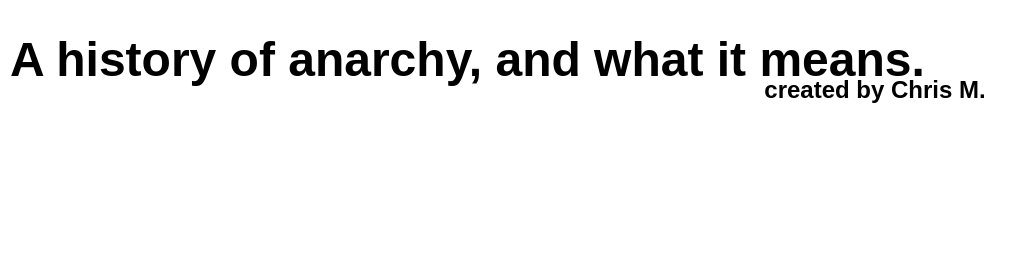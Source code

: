 <mxfile version="18.0.1" type="github">
  <diagram id="Wr9ieiFXXgjbIbM-0Co7" name="Page-1">
    <mxGraphModel dx="881" dy="521" grid="1" gridSize="10" guides="1" tooltips="1" connect="1" arrows="1" fold="1" page="1" pageScale="1" pageWidth="850" pageHeight="1100" math="0" shadow="0">
      <root>
        <mxCell id="0" />
        <mxCell id="1" parent="0" />
        <mxCell id="JPoifFXFvs0oPWxvo5Is-1" value="&lt;h1&gt;A history of anarchy, and what it means.&lt;/h1&gt;" style="text;html=1;strokeColor=none;fillColor=none;spacing=5;spacingTop=-20;whiteSpace=wrap;overflow=hidden;rounded=0;" vertex="1" parent="1">
          <mxGeometry x="20" y="20" width="500" height="120" as="geometry" />
        </mxCell>
        <mxCell id="JPoifFXFvs0oPWxvo5Is-2" value="&lt;b&gt;created by Chris M.&lt;/b&gt;" style="text;html=1;strokeColor=none;fillColor=none;align=center;verticalAlign=middle;whiteSpace=wrap;rounded=0;" vertex="1" parent="1">
          <mxGeometry x="380" y="40" width="155" height="30" as="geometry" />
        </mxCell>
      </root>
    </mxGraphModel>
  </diagram>
</mxfile>
